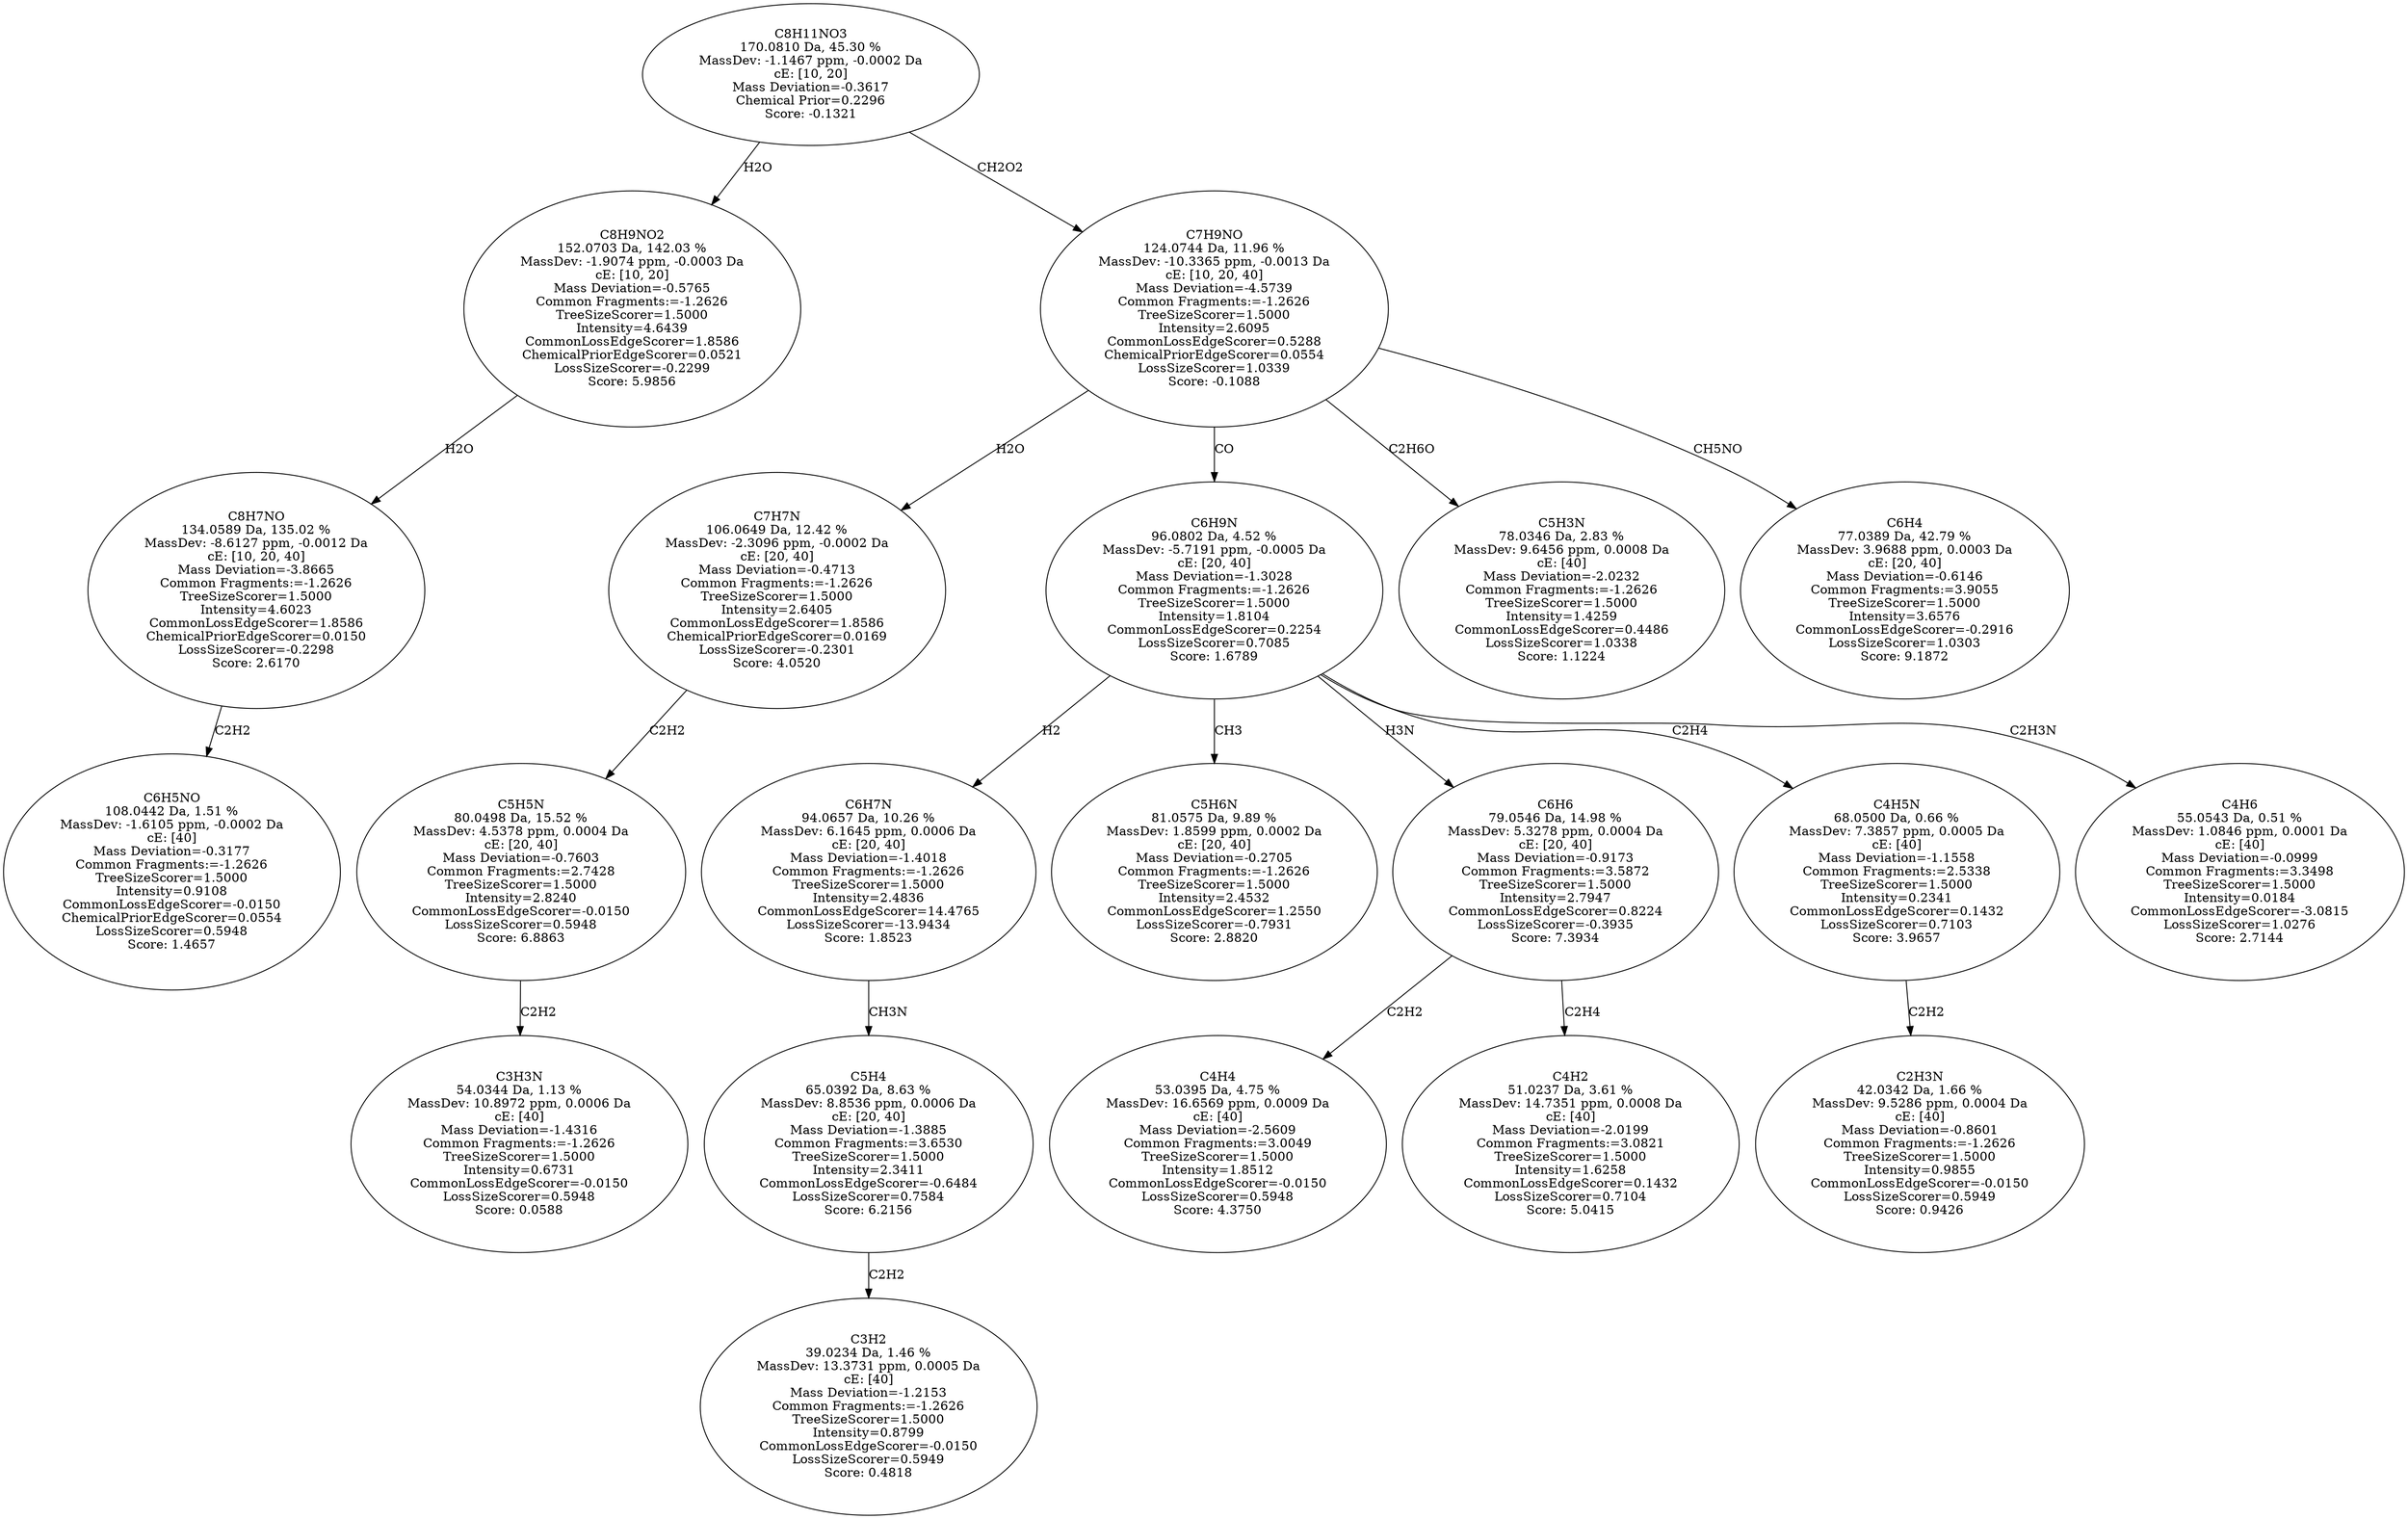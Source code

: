 strict digraph {
v1 [label="C6H5NO\n108.0442 Da, 1.51 %\nMassDev: -1.6105 ppm, -0.0002 Da\ncE: [40]\nMass Deviation=-0.3177\nCommon Fragments:=-1.2626\nTreeSizeScorer=1.5000\nIntensity=0.9108\nCommonLossEdgeScorer=-0.0150\nChemicalPriorEdgeScorer=0.0554\nLossSizeScorer=0.5948\nScore: 1.4657"];
v2 [label="C8H7NO\n134.0589 Da, 135.02 %\nMassDev: -8.6127 ppm, -0.0012 Da\ncE: [10, 20, 40]\nMass Deviation=-3.8665\nCommon Fragments:=-1.2626\nTreeSizeScorer=1.5000\nIntensity=4.6023\nCommonLossEdgeScorer=1.8586\nChemicalPriorEdgeScorer=0.0150\nLossSizeScorer=-0.2298\nScore: 2.6170"];
v3 [label="C8H9NO2\n152.0703 Da, 142.03 %\nMassDev: -1.9074 ppm, -0.0003 Da\ncE: [10, 20]\nMass Deviation=-0.5765\nCommon Fragments:=-1.2626\nTreeSizeScorer=1.5000\nIntensity=4.6439\nCommonLossEdgeScorer=1.8586\nChemicalPriorEdgeScorer=0.0521\nLossSizeScorer=-0.2299\nScore: 5.9856"];
v4 [label="C3H3N\n54.0344 Da, 1.13 %\nMassDev: 10.8972 ppm, 0.0006 Da\ncE: [40]\nMass Deviation=-1.4316\nCommon Fragments:=-1.2626\nTreeSizeScorer=1.5000\nIntensity=0.6731\nCommonLossEdgeScorer=-0.0150\nLossSizeScorer=0.5948\nScore: 0.0588"];
v5 [label="C5H5N\n80.0498 Da, 15.52 %\nMassDev: 4.5378 ppm, 0.0004 Da\ncE: [20, 40]\nMass Deviation=-0.7603\nCommon Fragments:=2.7428\nTreeSizeScorer=1.5000\nIntensity=2.8240\nCommonLossEdgeScorer=-0.0150\nLossSizeScorer=0.5948\nScore: 6.8863"];
v6 [label="C7H7N\n106.0649 Da, 12.42 %\nMassDev: -2.3096 ppm, -0.0002 Da\ncE: [20, 40]\nMass Deviation=-0.4713\nCommon Fragments:=-1.2626\nTreeSizeScorer=1.5000\nIntensity=2.6405\nCommonLossEdgeScorer=1.8586\nChemicalPriorEdgeScorer=0.0169\nLossSizeScorer=-0.2301\nScore: 4.0520"];
v7 [label="C3H2\n39.0234 Da, 1.46 %\nMassDev: 13.3731 ppm, 0.0005 Da\ncE: [40]\nMass Deviation=-1.2153\nCommon Fragments:=-1.2626\nTreeSizeScorer=1.5000\nIntensity=0.8799\nCommonLossEdgeScorer=-0.0150\nLossSizeScorer=0.5949\nScore: 0.4818"];
v8 [label="C5H4\n65.0392 Da, 8.63 %\nMassDev: 8.8536 ppm, 0.0006 Da\ncE: [20, 40]\nMass Deviation=-1.3885\nCommon Fragments:=3.6530\nTreeSizeScorer=1.5000\nIntensity=2.3411\nCommonLossEdgeScorer=-0.6484\nLossSizeScorer=0.7584\nScore: 6.2156"];
v9 [label="C6H7N\n94.0657 Da, 10.26 %\nMassDev: 6.1645 ppm, 0.0006 Da\ncE: [20, 40]\nMass Deviation=-1.4018\nCommon Fragments:=-1.2626\nTreeSizeScorer=1.5000\nIntensity=2.4836\nCommonLossEdgeScorer=14.4765\nLossSizeScorer=-13.9434\nScore: 1.8523"];
v10 [label="C5H6N\n81.0575 Da, 9.89 %\nMassDev: 1.8599 ppm, 0.0002 Da\ncE: [20, 40]\nMass Deviation=-0.2705\nCommon Fragments:=-1.2626\nTreeSizeScorer=1.5000\nIntensity=2.4532\nCommonLossEdgeScorer=1.2550\nLossSizeScorer=-0.7931\nScore: 2.8820"];
v11 [label="C4H4\n53.0395 Da, 4.75 %\nMassDev: 16.6569 ppm, 0.0009 Da\ncE: [40]\nMass Deviation=-2.5609\nCommon Fragments:=3.0049\nTreeSizeScorer=1.5000\nIntensity=1.8512\nCommonLossEdgeScorer=-0.0150\nLossSizeScorer=0.5948\nScore: 4.3750"];
v12 [label="C4H2\n51.0237 Da, 3.61 %\nMassDev: 14.7351 ppm, 0.0008 Da\ncE: [40]\nMass Deviation=-2.0199\nCommon Fragments:=3.0821\nTreeSizeScorer=1.5000\nIntensity=1.6258\nCommonLossEdgeScorer=0.1432\nLossSizeScorer=0.7104\nScore: 5.0415"];
v13 [label="C6H6\n79.0546 Da, 14.98 %\nMassDev: 5.3278 ppm, 0.0004 Da\ncE: [20, 40]\nMass Deviation=-0.9173\nCommon Fragments:=3.5872\nTreeSizeScorer=1.5000\nIntensity=2.7947\nCommonLossEdgeScorer=0.8224\nLossSizeScorer=-0.3935\nScore: 7.3934"];
v14 [label="C2H3N\n42.0342 Da, 1.66 %\nMassDev: 9.5286 ppm, 0.0004 Da\ncE: [40]\nMass Deviation=-0.8601\nCommon Fragments:=-1.2626\nTreeSizeScorer=1.5000\nIntensity=0.9855\nCommonLossEdgeScorer=-0.0150\nLossSizeScorer=0.5949\nScore: 0.9426"];
v15 [label="C4H5N\n68.0500 Da, 0.66 %\nMassDev: 7.3857 ppm, 0.0005 Da\ncE: [40]\nMass Deviation=-1.1558\nCommon Fragments:=2.5338\nTreeSizeScorer=1.5000\nIntensity=0.2341\nCommonLossEdgeScorer=0.1432\nLossSizeScorer=0.7103\nScore: 3.9657"];
v16 [label="C4H6\n55.0543 Da, 0.51 %\nMassDev: 1.0846 ppm, 0.0001 Da\ncE: [40]\nMass Deviation=-0.0999\nCommon Fragments:=3.3498\nTreeSizeScorer=1.5000\nIntensity=0.0184\nCommonLossEdgeScorer=-3.0815\nLossSizeScorer=1.0276\nScore: 2.7144"];
v17 [label="C6H9N\n96.0802 Da, 4.52 %\nMassDev: -5.7191 ppm, -0.0005 Da\ncE: [20, 40]\nMass Deviation=-1.3028\nCommon Fragments:=-1.2626\nTreeSizeScorer=1.5000\nIntensity=1.8104\nCommonLossEdgeScorer=0.2254\nLossSizeScorer=0.7085\nScore: 1.6789"];
v18 [label="C5H3N\n78.0346 Da, 2.83 %\nMassDev: 9.6456 ppm, 0.0008 Da\ncE: [40]\nMass Deviation=-2.0232\nCommon Fragments:=-1.2626\nTreeSizeScorer=1.5000\nIntensity=1.4259\nCommonLossEdgeScorer=0.4486\nLossSizeScorer=1.0338\nScore: 1.1224"];
v19 [label="C6H4\n77.0389 Da, 42.79 %\nMassDev: 3.9688 ppm, 0.0003 Da\ncE: [20, 40]\nMass Deviation=-0.6146\nCommon Fragments:=3.9055\nTreeSizeScorer=1.5000\nIntensity=3.6576\nCommonLossEdgeScorer=-0.2916\nLossSizeScorer=1.0303\nScore: 9.1872"];
v20 [label="C7H9NO\n124.0744 Da, 11.96 %\nMassDev: -10.3365 ppm, -0.0013 Da\ncE: [10, 20, 40]\nMass Deviation=-4.5739\nCommon Fragments:=-1.2626\nTreeSizeScorer=1.5000\nIntensity=2.6095\nCommonLossEdgeScorer=0.5288\nChemicalPriorEdgeScorer=0.0554\nLossSizeScorer=1.0339\nScore: -0.1088"];
v21 [label="C8H11NO3\n170.0810 Da, 45.30 %\nMassDev: -1.1467 ppm, -0.0002 Da\ncE: [10, 20]\nMass Deviation=-0.3617\nChemical Prior=0.2296\nScore: -0.1321"];
v2 -> v1 [label="C2H2"];
v3 -> v2 [label="H2O"];
v21 -> v3 [label="H2O"];
v5 -> v4 [label="C2H2"];
v6 -> v5 [label="C2H2"];
v20 -> v6 [label="H2O"];
v8 -> v7 [label="C2H2"];
v9 -> v8 [label="CH3N"];
v17 -> v9 [label="H2"];
v17 -> v10 [label="CH3"];
v13 -> v11 [label="C2H2"];
v13 -> v12 [label="C2H4"];
v17 -> v13 [label="H3N"];
v15 -> v14 [label="C2H2"];
v17 -> v15 [label="C2H4"];
v17 -> v16 [label="C2H3N"];
v20 -> v17 [label="CO"];
v20 -> v18 [label="C2H6O"];
v20 -> v19 [label="CH5NO"];
v21 -> v20 [label="CH2O2"];
}